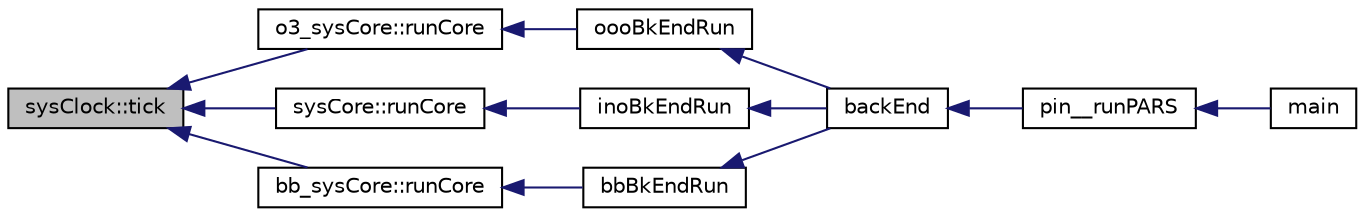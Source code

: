 digraph G
{
  edge [fontname="Helvetica",fontsize="10",labelfontname="Helvetica",labelfontsize="10"];
  node [fontname="Helvetica",fontsize="10",shape=record];
  rankdir=LR;
  Node1 [label="sysClock::tick",height=0.2,width=0.4,color="black", fillcolor="grey75", style="filled" fontcolor="black"];
  Node1 -> Node2 [dir=back,color="midnightblue",fontsize="10",style="solid",fontname="Helvetica"];
  Node2 [label="o3_sysCore::runCore",height=0.2,width=0.4,color="black", fillcolor="white", style="filled",URL="$classo3__sysCore.html#add719541e1b30005c126e604b74654eb"];
  Node2 -> Node3 [dir=back,color="midnightblue",fontsize="10",style="solid",fontname="Helvetica"];
  Node3 [label="oooBkEndRun",height=0.2,width=0.4,color="black", fillcolor="white", style="filled",URL="$oooBkEnd_8h.html#a5ad2255009a882fb6f2a8769caf94264"];
  Node3 -> Node4 [dir=back,color="midnightblue",fontsize="10",style="solid",fontname="Helvetica"];
  Node4 [label="backEnd",height=0.2,width=0.4,color="black", fillcolor="white", style="filled",URL="$pars_8cpp.html#af45c42930cc9f7fbe74c2469301fa5f6"];
  Node4 -> Node5 [dir=back,color="midnightblue",fontsize="10",style="solid",fontname="Helvetica"];
  Node5 [label="pin__runPARS",height=0.2,width=0.4,color="black", fillcolor="white", style="filled",URL="$pars_8h.html#ace0fa7dabd943b7f226518d8f2eceef8"];
  Node5 -> Node6 [dir=back,color="midnightblue",fontsize="10",style="solid",fontname="Helvetica"];
  Node6 [label="main",height=0.2,width=0.4,color="black", fillcolor="white", style="filled",URL="$main__pars_8cpp.html#a0ddf1224851353fc92bfbff6f499fa97"];
  Node1 -> Node7 [dir=back,color="midnightblue",fontsize="10",style="solid",fontname="Helvetica"];
  Node7 [label="sysCore::runCore",height=0.2,width=0.4,color="black", fillcolor="white", style="filled",URL="$classsysCore.html#aaafa43a2951680e1fdc83769650d7bba"];
  Node7 -> Node8 [dir=back,color="midnightblue",fontsize="10",style="solid",fontname="Helvetica"];
  Node8 [label="inoBkEndRun",height=0.2,width=0.4,color="black", fillcolor="white", style="filled",URL="$inoBkEnd_8h.html#aee9170028b273f191a7fc575a9a90102"];
  Node8 -> Node4 [dir=back,color="midnightblue",fontsize="10",style="solid",fontname="Helvetica"];
  Node1 -> Node9 [dir=back,color="midnightblue",fontsize="10",style="solid",fontname="Helvetica"];
  Node9 [label="bb_sysCore::runCore",height=0.2,width=0.4,color="black", fillcolor="white", style="filled",URL="$classbb__sysCore.html#a8c45fb9e95652fa0983def61c3d452e6"];
  Node9 -> Node10 [dir=back,color="midnightblue",fontsize="10",style="solid",fontname="Helvetica"];
  Node10 [label="bbBkEndRun",height=0.2,width=0.4,color="black", fillcolor="white", style="filled",URL="$pb_2bbBkEnd_8h.html#abc8c05bcd136b6b0f714b1af40c20eca"];
  Node10 -> Node4 [dir=back,color="midnightblue",fontsize="10",style="solid",fontname="Helvetica"];
}
